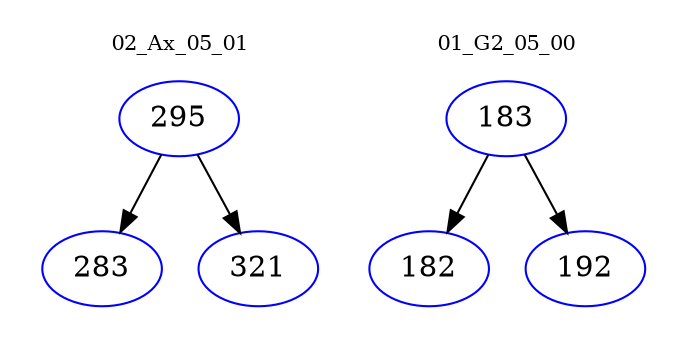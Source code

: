 digraph{
subgraph cluster_0 {
color = white
label = "02_Ax_05_01";
fontsize=10;
T0_295 [label="295", color="blue"]
T0_295 -> T0_283 [color="black"]
T0_283 [label="283", color="blue"]
T0_295 -> T0_321 [color="black"]
T0_321 [label="321", color="blue"]
}
subgraph cluster_1 {
color = white
label = "01_G2_05_00";
fontsize=10;
T1_183 [label="183", color="blue"]
T1_183 -> T1_182 [color="black"]
T1_182 [label="182", color="blue"]
T1_183 -> T1_192 [color="black"]
T1_192 [label="192", color="blue"]
}
}
